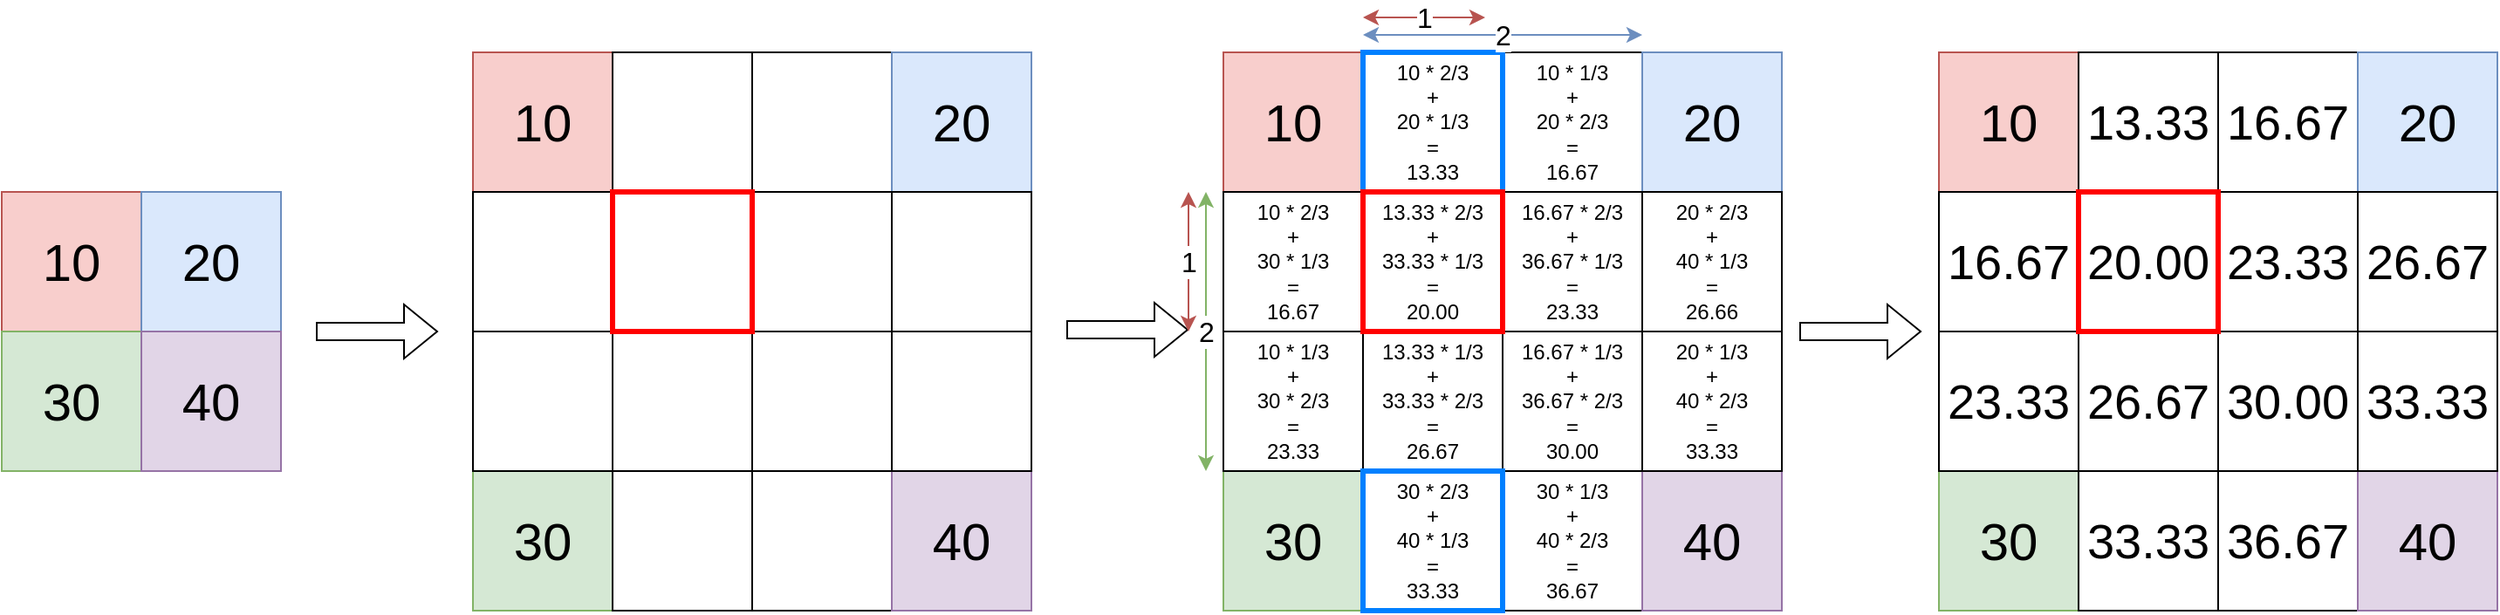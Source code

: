<mxfile version="26.0.7">
  <diagram name="Page-1" id="cNyNDmtd-_M6gK_tTOQx">
    <mxGraphModel dx="1430" dy="763" grid="1" gridSize="10" guides="1" tooltips="1" connect="1" arrows="1" fold="1" page="1" pageScale="1" pageWidth="827" pageHeight="1169" math="0" shadow="0">
      <root>
        <mxCell id="0" />
        <mxCell id="1" parent="0" />
        <mxCell id="kh3Rg6q40T-sQOUeYeG6-1" value="" style="group" parent="1" vertex="1" connectable="0">
          <mxGeometry x="110" y="70" width="1430" height="320" as="geometry" />
        </mxCell>
        <mxCell id="kCNJmMXpZcSAR0mzOxRR-18" value="" style="group" parent="kh3Rg6q40T-sQOUeYeG6-1" vertex="1" connectable="0">
          <mxGeometry width="1020" height="320" as="geometry" />
        </mxCell>
        <mxCell id="uR-RxziL_9mXDjVsaNV1-1" value="&lt;font style=&quot;font-size: 30px;&quot;&gt;10&lt;/font&gt;" style="whiteSpace=wrap;html=1;aspect=fixed;fillColor=#f8cecc;strokeColor=#b85450;" parent="kCNJmMXpZcSAR0mzOxRR-18" vertex="1">
          <mxGeometry y="80" width="80" height="80" as="geometry" />
        </mxCell>
        <mxCell id="uR-RxziL_9mXDjVsaNV1-2" value="&lt;font style=&quot;font-size: 30px;&quot;&gt;20&lt;/font&gt;" style="whiteSpace=wrap;html=1;aspect=fixed;fillColor=#dae8fc;strokeColor=#6c8ebf;" parent="kCNJmMXpZcSAR0mzOxRR-18" vertex="1">
          <mxGeometry x="80" y="80" width="80" height="80" as="geometry" />
        </mxCell>
        <mxCell id="uR-RxziL_9mXDjVsaNV1-3" value="&lt;font style=&quot;font-size: 30px;&quot;&gt;30&lt;/font&gt;" style="whiteSpace=wrap;html=1;aspect=fixed;fillColor=#d5e8d4;strokeColor=#82b366;" parent="kCNJmMXpZcSAR0mzOxRR-18" vertex="1">
          <mxGeometry y="160" width="80" height="80" as="geometry" />
        </mxCell>
        <mxCell id="uR-RxziL_9mXDjVsaNV1-5" value="&lt;font style=&quot;font-size: 30px;&quot;&gt;40&lt;/font&gt;" style="whiteSpace=wrap;html=1;aspect=fixed;fillColor=#e1d5e7;strokeColor=#9673a6;" parent="kCNJmMXpZcSAR0mzOxRR-18" vertex="1">
          <mxGeometry x="80" y="160" width="80" height="80" as="geometry" />
        </mxCell>
        <mxCell id="uR-RxziL_9mXDjVsaNV1-6" value="&lt;font style=&quot;font-size: 30px;&quot;&gt;10&lt;/font&gt;" style="whiteSpace=wrap;html=1;aspect=fixed;fillColor=#f8cecc;strokeColor=#b85450;" parent="kCNJmMXpZcSAR0mzOxRR-18" vertex="1">
          <mxGeometry x="270" width="80" height="80" as="geometry" />
        </mxCell>
        <mxCell id="uR-RxziL_9mXDjVsaNV1-7" value="" style="whiteSpace=wrap;html=1;aspect=fixed;" parent="kCNJmMXpZcSAR0mzOxRR-18" vertex="1">
          <mxGeometry x="430" width="80" height="80" as="geometry" />
        </mxCell>
        <mxCell id="uR-RxziL_9mXDjVsaNV1-8" value="&lt;font style=&quot;font-size: 30px;&quot;&gt;30&lt;/font&gt;" style="whiteSpace=wrap;html=1;aspect=fixed;fillColor=#d5e8d4;strokeColor=#82b366;" parent="kCNJmMXpZcSAR0mzOxRR-18" vertex="1">
          <mxGeometry x="270" y="240" width="80" height="80" as="geometry" />
        </mxCell>
        <mxCell id="uR-RxziL_9mXDjVsaNV1-9" value="" style="whiteSpace=wrap;html=1;aspect=fixed;" parent="kCNJmMXpZcSAR0mzOxRR-18" vertex="1">
          <mxGeometry x="430" y="240" width="80" height="80" as="geometry" />
        </mxCell>
        <mxCell id="uR-RxziL_9mXDjVsaNV1-10" value="" style="whiteSpace=wrap;html=1;aspect=fixed;" parent="kCNJmMXpZcSAR0mzOxRR-18" vertex="1">
          <mxGeometry x="350" width="80" height="80" as="geometry" />
        </mxCell>
        <mxCell id="uR-RxziL_9mXDjVsaNV1-11" value="" style="whiteSpace=wrap;html=1;aspect=fixed;" parent="kCNJmMXpZcSAR0mzOxRR-18" vertex="1">
          <mxGeometry x="270" y="80" width="80" height="80" as="geometry" />
        </mxCell>
        <mxCell id="uR-RxziL_9mXDjVsaNV1-12" value="" style="whiteSpace=wrap;html=1;aspect=fixed;" parent="kCNJmMXpZcSAR0mzOxRR-18" vertex="1">
          <mxGeometry x="270" y="160" width="80" height="80" as="geometry" />
        </mxCell>
        <mxCell id="uR-RxziL_9mXDjVsaNV1-13" value="" style="whiteSpace=wrap;html=1;aspect=fixed;" parent="kCNJmMXpZcSAR0mzOxRR-18" vertex="1">
          <mxGeometry x="350" y="240" width="80" height="80" as="geometry" />
        </mxCell>
        <mxCell id="uR-RxziL_9mXDjVsaNV1-14" value="&lt;font style=&quot;font-size: 30px;&quot;&gt;40&lt;/font&gt;" style="whiteSpace=wrap;html=1;aspect=fixed;fillColor=#e1d5e7;strokeColor=#9673a6;" parent="kCNJmMXpZcSAR0mzOxRR-18" vertex="1">
          <mxGeometry x="510" y="240" width="80" height="80" as="geometry" />
        </mxCell>
        <mxCell id="uR-RxziL_9mXDjVsaNV1-15" value="" style="whiteSpace=wrap;html=1;aspect=fixed;" parent="kCNJmMXpZcSAR0mzOxRR-18" vertex="1">
          <mxGeometry x="510" y="160" width="80" height="80" as="geometry" />
        </mxCell>
        <mxCell id="uR-RxziL_9mXDjVsaNV1-16" value="&lt;font style=&quot;font-size: 30px;&quot;&gt;20&lt;/font&gt;" style="whiteSpace=wrap;html=1;aspect=fixed;fillColor=#dae8fc;strokeColor=#6c8ebf;" parent="kCNJmMXpZcSAR0mzOxRR-18" vertex="1">
          <mxGeometry x="510" width="80" height="80" as="geometry" />
        </mxCell>
        <mxCell id="uR-RxziL_9mXDjVsaNV1-17" value="" style="whiteSpace=wrap;html=1;aspect=fixed;" parent="kCNJmMXpZcSAR0mzOxRR-18" vertex="1">
          <mxGeometry x="510" y="80" width="80" height="80" as="geometry" />
        </mxCell>
        <mxCell id="uR-RxziL_9mXDjVsaNV1-18" value="" style="whiteSpace=wrap;html=1;aspect=fixed;" parent="kCNJmMXpZcSAR0mzOxRR-18" vertex="1">
          <mxGeometry x="430" y="80" width="80" height="80" as="geometry" />
        </mxCell>
        <mxCell id="uR-RxziL_9mXDjVsaNV1-19" value="" style="whiteSpace=wrap;html=1;aspect=fixed;" parent="kCNJmMXpZcSAR0mzOxRR-18" vertex="1">
          <mxGeometry x="350" y="80" width="80" height="80" as="geometry" />
        </mxCell>
        <mxCell id="uR-RxziL_9mXDjVsaNV1-21" value="" style="whiteSpace=wrap;html=1;aspect=fixed;" parent="kCNJmMXpZcSAR0mzOxRR-18" vertex="1">
          <mxGeometry x="350" y="160" width="80" height="80" as="geometry" />
        </mxCell>
        <mxCell id="uR-RxziL_9mXDjVsaNV1-22" value="" style="whiteSpace=wrap;html=1;aspect=fixed;" parent="kCNJmMXpZcSAR0mzOxRR-18" vertex="1">
          <mxGeometry x="430" y="160" width="80" height="80" as="geometry" />
        </mxCell>
        <mxCell id="uR-RxziL_9mXDjVsaNV1-56" value="" style="shape=flexArrow;endArrow=classic;html=1;rounded=0;" parent="kCNJmMXpZcSAR0mzOxRR-18" edge="1">
          <mxGeometry width="50" height="50" relative="1" as="geometry">
            <mxPoint x="180" y="160" as="sourcePoint" />
            <mxPoint x="250" y="160" as="targetPoint" />
          </mxGeometry>
        </mxCell>
        <mxCell id="uR-RxziL_9mXDjVsaNV1-57" value="" style="shape=flexArrow;endArrow=classic;html=1;rounded=0;" parent="kCNJmMXpZcSAR0mzOxRR-18" edge="1">
          <mxGeometry width="50" height="50" relative="1" as="geometry">
            <mxPoint x="610" y="159" as="sourcePoint" />
            <mxPoint x="680" y="159" as="targetPoint" />
          </mxGeometry>
        </mxCell>
        <mxCell id="kCNJmMXpZcSAR0mzOxRR-1" value="&lt;font style=&quot;font-size: 30px;&quot;&gt;10&lt;/font&gt;" style="whiteSpace=wrap;html=1;aspect=fixed;fillColor=#f8cecc;strokeColor=#b85450;" parent="kCNJmMXpZcSAR0mzOxRR-18" vertex="1">
          <mxGeometry x="700" width="80" height="80" as="geometry" />
        </mxCell>
        <mxCell id="kCNJmMXpZcSAR0mzOxRR-2" value="10 * 1/3 &lt;br&gt;+ &lt;br&gt;20 * 2/3&lt;br&gt;=&lt;br&gt;16.67" style="whiteSpace=wrap;html=1;aspect=fixed;" parent="kCNJmMXpZcSAR0mzOxRR-18" vertex="1">
          <mxGeometry x="860" width="80" height="80" as="geometry" />
        </mxCell>
        <mxCell id="kCNJmMXpZcSAR0mzOxRR-3" value="&lt;font style=&quot;font-size: 30px;&quot;&gt;30&lt;/font&gt;" style="whiteSpace=wrap;html=1;aspect=fixed;fillColor=#d5e8d4;strokeColor=#82b366;" parent="kCNJmMXpZcSAR0mzOxRR-18" vertex="1">
          <mxGeometry x="700" y="240" width="80" height="80" as="geometry" />
        </mxCell>
        <mxCell id="kCNJmMXpZcSAR0mzOxRR-4" value="30 * 1/3 &lt;br&gt;+ &lt;br&gt;40 * 2/3&lt;br&gt;=&lt;br&gt;36.67" style="whiteSpace=wrap;html=1;aspect=fixed;" parent="kCNJmMXpZcSAR0mzOxRR-18" vertex="1">
          <mxGeometry x="860" y="240" width="80" height="80" as="geometry" />
        </mxCell>
        <mxCell id="kCNJmMXpZcSAR0mzOxRR-5" value="10 * 2/3 &lt;br&gt;+ &lt;br&gt;20 * 1/3&lt;br&gt;=&lt;br&gt;13.33" style="whiteSpace=wrap;html=1;aspect=fixed;" parent="kCNJmMXpZcSAR0mzOxRR-18" vertex="1">
          <mxGeometry x="780" width="80" height="80" as="geometry" />
        </mxCell>
        <mxCell id="kCNJmMXpZcSAR0mzOxRR-6" value="10 * 2/3&lt;br&gt;+&lt;br&gt;30 * 1/3&lt;br&gt;=&lt;br&gt;16.67" style="whiteSpace=wrap;html=1;aspect=fixed;" parent="kCNJmMXpZcSAR0mzOxRR-18" vertex="1">
          <mxGeometry x="700" y="80" width="80" height="80" as="geometry" />
        </mxCell>
        <mxCell id="kCNJmMXpZcSAR0mzOxRR-7" value="10 * 1/3&lt;br&gt;+&lt;br&gt;30 * 2/3&lt;br&gt;=&lt;br&gt;23.33" style="whiteSpace=wrap;html=1;aspect=fixed;" parent="kCNJmMXpZcSAR0mzOxRR-18" vertex="1">
          <mxGeometry x="700" y="160" width="80" height="80" as="geometry" />
        </mxCell>
        <mxCell id="kCNJmMXpZcSAR0mzOxRR-8" value="30 * 2/3 &lt;br&gt;+ &lt;br&gt;40 * 1/3&lt;br&gt;=&lt;br&gt;33.33" style="whiteSpace=wrap;html=1;aspect=fixed;" parent="kCNJmMXpZcSAR0mzOxRR-18" vertex="1">
          <mxGeometry x="780" y="240" width="80" height="80" as="geometry" />
        </mxCell>
        <mxCell id="kCNJmMXpZcSAR0mzOxRR-9" value="&lt;font style=&quot;font-size: 30px;&quot;&gt;40&lt;/font&gt;" style="whiteSpace=wrap;html=1;aspect=fixed;fillColor=#e1d5e7;strokeColor=#9673a6;" parent="kCNJmMXpZcSAR0mzOxRR-18" vertex="1">
          <mxGeometry x="940" y="240" width="80" height="80" as="geometry" />
        </mxCell>
        <mxCell id="kCNJmMXpZcSAR0mzOxRR-10" value="20 * 1/3&lt;br&gt;+&lt;br&gt;40 * 2/3&lt;br&gt;=&lt;br&gt;33.33" style="whiteSpace=wrap;html=1;aspect=fixed;" parent="kCNJmMXpZcSAR0mzOxRR-18" vertex="1">
          <mxGeometry x="940" y="160" width="80" height="80" as="geometry" />
        </mxCell>
        <mxCell id="kCNJmMXpZcSAR0mzOxRR-11" value="&lt;font style=&quot;font-size: 30px;&quot;&gt;20&lt;/font&gt;" style="whiteSpace=wrap;html=1;aspect=fixed;fillColor=#dae8fc;strokeColor=#6c8ebf;" parent="kCNJmMXpZcSAR0mzOxRR-18" vertex="1">
          <mxGeometry x="940" width="80" height="80" as="geometry" />
        </mxCell>
        <mxCell id="kCNJmMXpZcSAR0mzOxRR-12" value="20 * 2/3&lt;br&gt;+&lt;br&gt;40 * 1/3&lt;br&gt;=&lt;br&gt;26.66" style="whiteSpace=wrap;html=1;aspect=fixed;" parent="kCNJmMXpZcSAR0mzOxRR-18" vertex="1">
          <mxGeometry x="940" y="80" width="80" height="80" as="geometry" />
        </mxCell>
        <mxCell id="kCNJmMXpZcSAR0mzOxRR-13" value="16.67 * 2/3&lt;br&gt;+&lt;br&gt;36.67 * 1/3&lt;br&gt;=&lt;br&gt;23.33" style="whiteSpace=wrap;html=1;aspect=fixed;" parent="kCNJmMXpZcSAR0mzOxRR-18" vertex="1">
          <mxGeometry x="860" y="80" width="80" height="80" as="geometry" />
        </mxCell>
        <mxCell id="kCNJmMXpZcSAR0mzOxRR-14" value="13.33 * 2/3&lt;br&gt;+&lt;br&gt;33.33 * 1/3&lt;br&gt;=&lt;br&gt;20.00" style="whiteSpace=wrap;html=1;aspect=fixed;" parent="kCNJmMXpZcSAR0mzOxRR-18" vertex="1">
          <mxGeometry x="780" y="80" width="80" height="80" as="geometry" />
        </mxCell>
        <mxCell id="kCNJmMXpZcSAR0mzOxRR-15" value="13.33 * 1/3&lt;br&gt;+&lt;br&gt;33.33 * 2/3&lt;br&gt;=&lt;br&gt;26.67" style="whiteSpace=wrap;html=1;aspect=fixed;" parent="kCNJmMXpZcSAR0mzOxRR-18" vertex="1">
          <mxGeometry x="780" y="160" width="80" height="80" as="geometry" />
        </mxCell>
        <mxCell id="kCNJmMXpZcSAR0mzOxRR-16" value="16.67 * 1/3&lt;br&gt;+&lt;br&gt;36.67 * 2/3&lt;br&gt;=&lt;br&gt;30.00" style="whiteSpace=wrap;html=1;aspect=fixed;" parent="kCNJmMXpZcSAR0mzOxRR-18" vertex="1">
          <mxGeometry x="860" y="160" width="80" height="80" as="geometry" />
        </mxCell>
        <mxCell id="kh3Rg6q40T-sQOUeYeG6-6" value="1" style="endArrow=classic;startArrow=classic;html=1;rounded=0;fontSize=16;fillColor=#f8cecc;strokeColor=#b85450;" parent="kCNJmMXpZcSAR0mzOxRR-18" edge="1">
          <mxGeometry width="50" height="50" relative="1" as="geometry">
            <mxPoint x="680" y="80" as="sourcePoint" />
            <mxPoint x="680" y="160" as="targetPoint" />
            <mxPoint as="offset" />
          </mxGeometry>
        </mxCell>
        <mxCell id="kh3Rg6q40T-sQOUeYeG6-2" value="2" style="endArrow=classic;startArrow=classic;html=1;rounded=0;verticalAlign=middle;fontSize=16;fillColor=#d5e8d4;strokeColor=#82b366;" parent="kCNJmMXpZcSAR0mzOxRR-18" edge="1">
          <mxGeometry width="50" height="50" relative="1" as="geometry">
            <mxPoint x="690" y="80" as="sourcePoint" />
            <mxPoint x="690" y="240" as="targetPoint" />
          </mxGeometry>
        </mxCell>
        <mxCell id="4G06QHkshSo4FQaYgrad-4" value="" style="rounded=0;whiteSpace=wrap;html=1;fillColor=none;strokeWidth=3;strokeColor=light-dark(#ff0000, #ededed);" vertex="1" parent="kCNJmMXpZcSAR0mzOxRR-18">
          <mxGeometry x="350" y="80" width="80" height="80" as="geometry" />
        </mxCell>
        <mxCell id="4G06QHkshSo4FQaYgrad-6" value="" style="rounded=0;whiteSpace=wrap;html=1;fillColor=none;strokeColor=light-dark(#0080ff, #ededed);strokeWidth=3;" vertex="1" parent="kCNJmMXpZcSAR0mzOxRR-18">
          <mxGeometry x="780" y="240" width="80" height="80" as="geometry" />
        </mxCell>
        <mxCell id="4G06QHkshSo4FQaYgrad-7" value="" style="rounded=0;whiteSpace=wrap;html=1;fillColor=none;strokeColor=light-dark(#0080ff, #ededed);strokeWidth=3;" vertex="1" parent="kCNJmMXpZcSAR0mzOxRR-18">
          <mxGeometry x="780" width="80" height="80" as="geometry" />
        </mxCell>
        <mxCell id="4G06QHkshSo4FQaYgrad-2" value="" style="rounded=0;whiteSpace=wrap;html=1;fillColor=none;strokeWidth=3;strokeColor=light-dark(#ff0000, #ededed);" vertex="1" parent="kCNJmMXpZcSAR0mzOxRR-18">
          <mxGeometry x="780" y="80" width="80" height="80" as="geometry" />
        </mxCell>
        <mxCell id="kCNJmMXpZcSAR0mzOxRR-19" value="&lt;font style=&quot;font-size: 30px;&quot;&gt;10&lt;/font&gt;" style="whiteSpace=wrap;html=1;aspect=fixed;fillColor=#f8cecc;strokeColor=#b85450;" parent="kh3Rg6q40T-sQOUeYeG6-1" vertex="1">
          <mxGeometry x="1110" width="80" height="80" as="geometry" />
        </mxCell>
        <mxCell id="kCNJmMXpZcSAR0mzOxRR-20" value="16.67" style="whiteSpace=wrap;html=1;aspect=fixed;fontSize=28;" parent="kh3Rg6q40T-sQOUeYeG6-1" vertex="1">
          <mxGeometry x="1270" width="80" height="80" as="geometry" />
        </mxCell>
        <mxCell id="kCNJmMXpZcSAR0mzOxRR-21" value="&lt;font style=&quot;font-size: 30px;&quot;&gt;30&lt;/font&gt;" style="whiteSpace=wrap;html=1;aspect=fixed;fillColor=#d5e8d4;strokeColor=#82b366;" parent="kh3Rg6q40T-sQOUeYeG6-1" vertex="1">
          <mxGeometry x="1110" y="240" width="80" height="80" as="geometry" />
        </mxCell>
        <mxCell id="kCNJmMXpZcSAR0mzOxRR-22" value="36.67" style="whiteSpace=wrap;html=1;aspect=fixed;fontSize=28;" parent="kh3Rg6q40T-sQOUeYeG6-1" vertex="1">
          <mxGeometry x="1270" y="240" width="80" height="80" as="geometry" />
        </mxCell>
        <mxCell id="kCNJmMXpZcSAR0mzOxRR-23" value="13.33" style="whiteSpace=wrap;html=1;aspect=fixed;fontSize=28;fillStyle=auto;" parent="kh3Rg6q40T-sQOUeYeG6-1" vertex="1">
          <mxGeometry x="1190" width="80" height="80" as="geometry" />
        </mxCell>
        <mxCell id="kCNJmMXpZcSAR0mzOxRR-24" value="16.67" style="whiteSpace=wrap;html=1;aspect=fixed;fontSize=28;" parent="kh3Rg6q40T-sQOUeYeG6-1" vertex="1">
          <mxGeometry x="1110" y="80" width="80" height="80" as="geometry" />
        </mxCell>
        <mxCell id="kCNJmMXpZcSAR0mzOxRR-25" value="23.33" style="whiteSpace=wrap;html=1;aspect=fixed;fontSize=28;" parent="kh3Rg6q40T-sQOUeYeG6-1" vertex="1">
          <mxGeometry x="1110" y="160" width="80" height="80" as="geometry" />
        </mxCell>
        <mxCell id="kCNJmMXpZcSAR0mzOxRR-26" value="33.33" style="whiteSpace=wrap;html=1;aspect=fixed;fontSize=28;" parent="kh3Rg6q40T-sQOUeYeG6-1" vertex="1">
          <mxGeometry x="1190" y="240" width="80" height="80" as="geometry" />
        </mxCell>
        <mxCell id="kCNJmMXpZcSAR0mzOxRR-27" value="&lt;font style=&quot;font-size: 30px;&quot;&gt;40&lt;/font&gt;" style="whiteSpace=wrap;html=1;aspect=fixed;fillColor=#e1d5e7;strokeColor=#9673a6;" parent="kh3Rg6q40T-sQOUeYeG6-1" vertex="1">
          <mxGeometry x="1350" y="240" width="80" height="80" as="geometry" />
        </mxCell>
        <mxCell id="kCNJmMXpZcSAR0mzOxRR-28" value="33.33" style="whiteSpace=wrap;html=1;aspect=fixed;fontSize=28;" parent="kh3Rg6q40T-sQOUeYeG6-1" vertex="1">
          <mxGeometry x="1350" y="160" width="80" height="80" as="geometry" />
        </mxCell>
        <mxCell id="kCNJmMXpZcSAR0mzOxRR-29" value="&lt;font style=&quot;font-size: 30px;&quot;&gt;20&lt;/font&gt;" style="whiteSpace=wrap;html=1;aspect=fixed;fillColor=#dae8fc;strokeColor=#6c8ebf;" parent="kh3Rg6q40T-sQOUeYeG6-1" vertex="1">
          <mxGeometry x="1350" width="80" height="80" as="geometry" />
        </mxCell>
        <mxCell id="kCNJmMXpZcSAR0mzOxRR-30" value="26.67" style="whiteSpace=wrap;html=1;aspect=fixed;fontSize=28;" parent="kh3Rg6q40T-sQOUeYeG6-1" vertex="1">
          <mxGeometry x="1350" y="80" width="80" height="80" as="geometry" />
        </mxCell>
        <mxCell id="kCNJmMXpZcSAR0mzOxRR-31" value="23.33" style="whiteSpace=wrap;html=1;aspect=fixed;fontSize=28;" parent="kh3Rg6q40T-sQOUeYeG6-1" vertex="1">
          <mxGeometry x="1270" y="80" width="80" height="80" as="geometry" />
        </mxCell>
        <mxCell id="kCNJmMXpZcSAR0mzOxRR-32" value="20.00" style="whiteSpace=wrap;html=1;aspect=fixed;fontSize=28;" parent="kh3Rg6q40T-sQOUeYeG6-1" vertex="1">
          <mxGeometry x="1190" y="80" width="80" height="80" as="geometry" />
        </mxCell>
        <mxCell id="kCNJmMXpZcSAR0mzOxRR-33" value="26.67" style="whiteSpace=wrap;html=1;aspect=fixed;fontSize=28;" parent="kh3Rg6q40T-sQOUeYeG6-1" vertex="1">
          <mxGeometry x="1190" y="160" width="80" height="80" as="geometry" />
        </mxCell>
        <mxCell id="kCNJmMXpZcSAR0mzOxRR-34" value="30.00" style="whiteSpace=wrap;html=1;aspect=fixed;fontSize=28;" parent="kh3Rg6q40T-sQOUeYeG6-1" vertex="1">
          <mxGeometry x="1270" y="160" width="80" height="80" as="geometry" />
        </mxCell>
        <mxCell id="kCNJmMXpZcSAR0mzOxRR-35" value="" style="shape=flexArrow;endArrow=classic;html=1;rounded=0;" parent="kh3Rg6q40T-sQOUeYeG6-1" edge="1">
          <mxGeometry width="50" height="50" relative="1" as="geometry">
            <mxPoint x="1030" y="160" as="sourcePoint" />
            <mxPoint x="1100" y="160" as="targetPoint" />
          </mxGeometry>
        </mxCell>
        <mxCell id="4G06QHkshSo4FQaYgrad-5" value="" style="rounded=0;whiteSpace=wrap;html=1;fillColor=none;strokeWidth=3;strokeColor=light-dark(#ff0000, #ededed);" vertex="1" parent="kh3Rg6q40T-sQOUeYeG6-1">
          <mxGeometry x="1190" y="80" width="80" height="80" as="geometry" />
        </mxCell>
        <mxCell id="kh3Rg6q40T-sQOUeYeG6-3" value="1" style="endArrow=classic;startArrow=classic;html=1;rounded=0;fontSize=16;fillColor=#f8cecc;strokeColor=#b85450;" parent="1" edge="1">
          <mxGeometry width="50" height="50" relative="1" as="geometry">
            <mxPoint x="890" y="50" as="sourcePoint" />
            <mxPoint x="960" y="50" as="targetPoint" />
            <mxPoint as="offset" />
          </mxGeometry>
        </mxCell>
        <mxCell id="kh3Rg6q40T-sQOUeYeG6-7" value="2" style="endArrow=classic;startArrow=classic;html=1;rounded=0;verticalAlign=middle;fontSize=16;fillColor=#dae8fc;strokeColor=#6c8ebf;" parent="1" edge="1">
          <mxGeometry width="50" height="50" relative="1" as="geometry">
            <mxPoint x="890" y="60" as="sourcePoint" />
            <mxPoint x="1050" y="60" as="targetPoint" />
          </mxGeometry>
        </mxCell>
      </root>
    </mxGraphModel>
  </diagram>
</mxfile>
